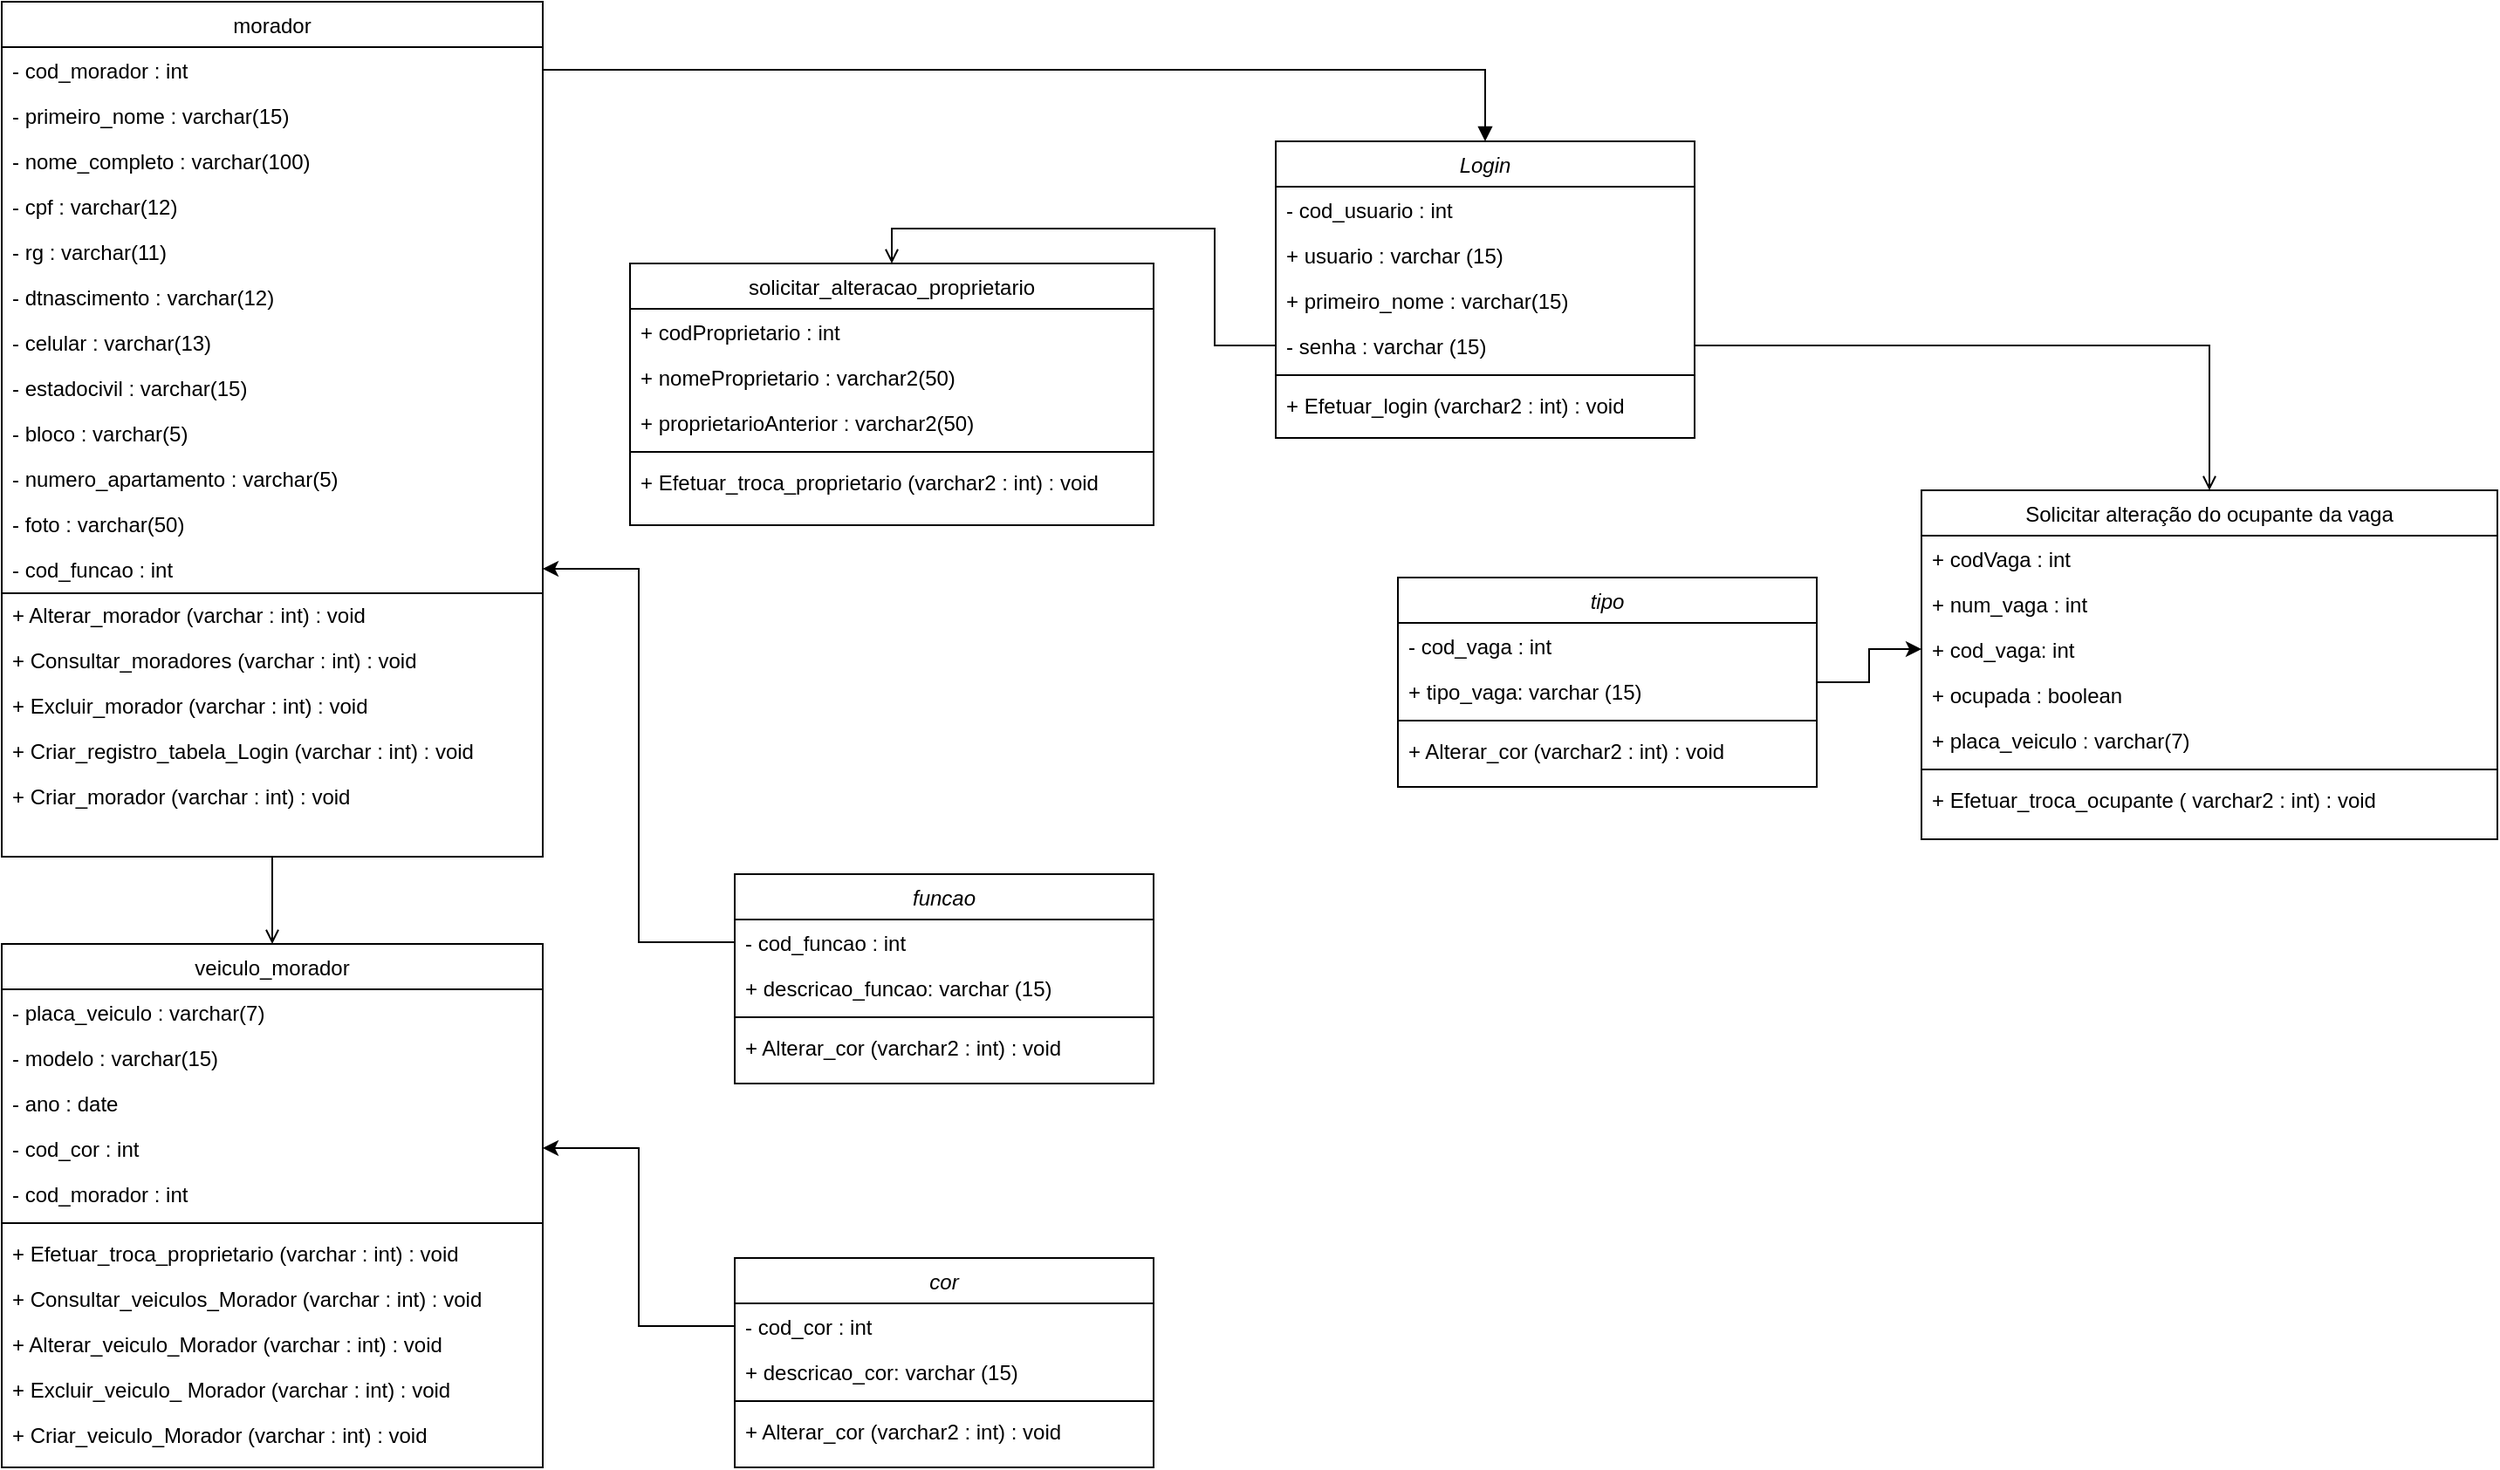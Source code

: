 <mxfile version="21.0.2" type="device"><diagram id="C5RBs43oDa-KdzZeNtuy" name="Page-1"><mxGraphModel dx="2876" dy="1091" grid="1" gridSize="10" guides="1" tooltips="1" connect="1" arrows="1" fold="1" page="1" pageScale="1" pageWidth="827" pageHeight="1169" math="0" shadow="0"><root><mxCell id="WIyWlLk6GJQsqaUBKTNV-0"/><mxCell id="WIyWlLk6GJQsqaUBKTNV-1" parent="WIyWlLk6GJQsqaUBKTNV-0"/><mxCell id="zkfFHV4jXpPFQw0GAbJ--0" value="Login" style="swimlane;fontStyle=2;align=center;verticalAlign=top;childLayout=stackLayout;horizontal=1;startSize=26;horizontalStack=0;resizeParent=1;resizeLast=0;collapsible=1;marginBottom=0;rounded=0;shadow=0;strokeWidth=1;" parent="WIyWlLk6GJQsqaUBKTNV-1" vertex="1"><mxGeometry x="400" y="110" width="240" height="170" as="geometry"><mxRectangle x="230" y="140" width="160" height="26" as="alternateBounds"/></mxGeometry></mxCell><mxCell id="zkfFHV4jXpPFQw0GAbJ--1" value="- cod_usuario : int" style="text;align=left;verticalAlign=top;spacingLeft=4;spacingRight=4;overflow=hidden;rotatable=0;points=[[0,0.5],[1,0.5]];portConstraint=eastwest;" parent="zkfFHV4jXpPFQw0GAbJ--0" vertex="1"><mxGeometry y="26" width="240" height="26" as="geometry"/></mxCell><mxCell id="LRQuGb5j_xA6_B6WfYQf-48" value="+ usuario : varchar (15)" style="text;align=left;verticalAlign=top;spacingLeft=4;spacingRight=4;overflow=hidden;rotatable=0;points=[[0,0.5],[1,0.5]];portConstraint=eastwest;" parent="zkfFHV4jXpPFQw0GAbJ--0" vertex="1"><mxGeometry y="52" width="240" height="26" as="geometry"/></mxCell><mxCell id="6pDLGhUqXUG5PRyKiHte-0" value="+ primeiro_nome : varchar(15)" style="text;align=left;verticalAlign=top;spacingLeft=4;spacingRight=4;overflow=hidden;rotatable=0;points=[[0,0.5],[1,0.5]];portConstraint=eastwest;" parent="zkfFHV4jXpPFQw0GAbJ--0" vertex="1"><mxGeometry y="78" width="240" height="26" as="geometry"/></mxCell><mxCell id="zkfFHV4jXpPFQw0GAbJ--2" value="- senha : varchar (15)" style="text;align=left;verticalAlign=top;spacingLeft=4;spacingRight=4;overflow=hidden;rotatable=0;points=[[0,0.5],[1,0.5]];portConstraint=eastwest;rounded=0;shadow=0;html=0;" parent="zkfFHV4jXpPFQw0GAbJ--0" vertex="1"><mxGeometry y="104" width="240" height="26" as="geometry"/></mxCell><mxCell id="zkfFHV4jXpPFQw0GAbJ--4" value="" style="line;html=1;strokeWidth=1;align=left;verticalAlign=middle;spacingTop=-1;spacingLeft=3;spacingRight=3;rotatable=0;labelPosition=right;points=[];portConstraint=eastwest;" parent="zkfFHV4jXpPFQw0GAbJ--0" vertex="1"><mxGeometry y="130" width="240" height="8" as="geometry"/></mxCell><mxCell id="zkfFHV4jXpPFQw0GAbJ--5" value="+ Efetuar_login (varchar2 : int) : void" style="text;align=left;verticalAlign=top;spacingLeft=4;spacingRight=4;overflow=hidden;rotatable=0;points=[[0,0.5],[1,0.5]];portConstraint=eastwest;" parent="zkfFHV4jXpPFQw0GAbJ--0" vertex="1"><mxGeometry y="138" width="240" height="26" as="geometry"/></mxCell><mxCell id="zkfFHV4jXpPFQw0GAbJ--6" value="solicitar_alteracao_proprietario" style="swimlane;fontStyle=0;align=center;verticalAlign=top;childLayout=stackLayout;horizontal=1;startSize=26;horizontalStack=0;resizeParent=1;resizeLast=0;collapsible=1;marginBottom=0;rounded=0;shadow=0;strokeWidth=1;" parent="WIyWlLk6GJQsqaUBKTNV-1" vertex="1"><mxGeometry x="30" y="180" width="300" height="150" as="geometry"><mxRectangle x="130" y="380" width="160" height="26" as="alternateBounds"/></mxGeometry></mxCell><mxCell id="zkfFHV4jXpPFQw0GAbJ--7" value="+ codProprietario : int " style="text;align=left;verticalAlign=top;spacingLeft=4;spacingRight=4;overflow=hidden;rotatable=0;points=[[0,0.5],[1,0.5]];portConstraint=eastwest;" parent="zkfFHV4jXpPFQw0GAbJ--6" vertex="1"><mxGeometry y="26" width="300" height="26" as="geometry"/></mxCell><mxCell id="zkfFHV4jXpPFQw0GAbJ--8" value="+ nomeProprietario : varchar2(50)" style="text;align=left;verticalAlign=top;spacingLeft=4;spacingRight=4;overflow=hidden;rotatable=0;points=[[0,0.5],[1,0.5]];portConstraint=eastwest;rounded=0;shadow=0;html=0;" parent="zkfFHV4jXpPFQw0GAbJ--6" vertex="1"><mxGeometry y="52" width="300" height="26" as="geometry"/></mxCell><mxCell id="zkfFHV4jXpPFQw0GAbJ--11" value="+ proprietarioAnterior : varchar2(50)" style="text;align=left;verticalAlign=top;spacingLeft=4;spacingRight=4;overflow=hidden;rotatable=0;points=[[0,0.5],[1,0.5]];portConstraint=eastwest;" parent="zkfFHV4jXpPFQw0GAbJ--6" vertex="1"><mxGeometry y="78" width="300" height="26" as="geometry"/></mxCell><mxCell id="zkfFHV4jXpPFQw0GAbJ--9" value="" style="line;html=1;strokeWidth=1;align=left;verticalAlign=middle;spacingTop=-1;spacingLeft=3;spacingRight=3;rotatable=0;labelPosition=right;points=[];portConstraint=eastwest;" parent="zkfFHV4jXpPFQw0GAbJ--6" vertex="1"><mxGeometry y="104" width="300" height="8" as="geometry"/></mxCell><mxCell id="zkfFHV4jXpPFQw0GAbJ--10" value="+ Efetuar_troca_proprietario (varchar2 : int) : void" style="text;align=left;verticalAlign=top;spacingLeft=4;spacingRight=4;overflow=hidden;rotatable=0;points=[[0,0.5],[1,0.5]];portConstraint=eastwest;fontStyle=0" parent="zkfFHV4jXpPFQw0GAbJ--6" vertex="1"><mxGeometry y="112" width="300" height="26" as="geometry"/></mxCell><mxCell id="LRQuGb5j_xA6_B6WfYQf-61" style="edgeStyle=orthogonalEdgeStyle;rounded=0;orthogonalLoop=1;jettySize=auto;html=1;exitX=0.5;exitY=1;exitDx=0;exitDy=0;entryX=0.5;entryY=0;entryDx=0;entryDy=0;endArrow=open;endFill=0;" parent="WIyWlLk6GJQsqaUBKTNV-1" source="zkfFHV4jXpPFQw0GAbJ--13" target="LRQuGb5j_xA6_B6WfYQf-49" edge="1"><mxGeometry relative="1" as="geometry"/></mxCell><mxCell id="zkfFHV4jXpPFQw0GAbJ--13" value="morador" style="swimlane;fontStyle=0;align=center;verticalAlign=top;childLayout=stackLayout;horizontal=1;startSize=26;horizontalStack=0;resizeParent=1;resizeLast=0;collapsible=1;marginBottom=0;rounded=0;shadow=0;strokeWidth=1;" parent="WIyWlLk6GJQsqaUBKTNV-1" vertex="1"><mxGeometry x="-330" y="30" width="310" height="490" as="geometry"><mxRectangle x="340" y="380" width="170" height="26" as="alternateBounds"/></mxGeometry></mxCell><mxCell id="zkfFHV4jXpPFQw0GAbJ--14" value="- cod_morador : int" style="text;align=left;verticalAlign=top;spacingLeft=4;spacingRight=4;overflow=hidden;rotatable=0;points=[[0,0.5],[1,0.5]];portConstraint=eastwest;" parent="zkfFHV4jXpPFQw0GAbJ--13" vertex="1"><mxGeometry y="26" width="310" height="26" as="geometry"/></mxCell><mxCell id="LRQuGb5j_xA6_B6WfYQf-16" value="- primeiro_nome : varchar(15)" style="text;align=left;verticalAlign=top;spacingLeft=4;spacingRight=4;overflow=hidden;rotatable=0;points=[[0,0.5],[1,0.5]];portConstraint=eastwest;" parent="zkfFHV4jXpPFQw0GAbJ--13" vertex="1"><mxGeometry y="52" width="310" height="26" as="geometry"/></mxCell><mxCell id="LRQuGb5j_xA6_B6WfYQf-15" value="- nome_completo : varchar(100)" style="text;align=left;verticalAlign=top;spacingLeft=4;spacingRight=4;overflow=hidden;rotatable=0;points=[[0,0.5],[1,0.5]];portConstraint=eastwest;" parent="zkfFHV4jXpPFQw0GAbJ--13" vertex="1"><mxGeometry y="78" width="310" height="26" as="geometry"/></mxCell><mxCell id="LRQuGb5j_xA6_B6WfYQf-18" value="- cpf : varchar(12)" style="text;align=left;verticalAlign=top;spacingLeft=4;spacingRight=4;overflow=hidden;rotatable=0;points=[[0,0.5],[1,0.5]];portConstraint=eastwest;" parent="zkfFHV4jXpPFQw0GAbJ--13" vertex="1"><mxGeometry y="104" width="310" height="26" as="geometry"/></mxCell><mxCell id="LRQuGb5j_xA6_B6WfYQf-19" value="- rg : varchar(11)" style="text;align=left;verticalAlign=top;spacingLeft=4;spacingRight=4;overflow=hidden;rotatable=0;points=[[0,0.5],[1,0.5]];portConstraint=eastwest;" parent="zkfFHV4jXpPFQw0GAbJ--13" vertex="1"><mxGeometry y="130" width="310" height="26" as="geometry"/></mxCell><mxCell id="LRQuGb5j_xA6_B6WfYQf-20" value="- dtnascimento : varchar(12)" style="text;align=left;verticalAlign=top;spacingLeft=4;spacingRight=4;overflow=hidden;rotatable=0;points=[[0,0.5],[1,0.5]];portConstraint=eastwest;" parent="zkfFHV4jXpPFQw0GAbJ--13" vertex="1"><mxGeometry y="156" width="310" height="26" as="geometry"/></mxCell><mxCell id="LRQuGb5j_xA6_B6WfYQf-21" value="- celular : varchar(13)" style="text;align=left;verticalAlign=top;spacingLeft=4;spacingRight=4;overflow=hidden;rotatable=0;points=[[0,0.5],[1,0.5]];portConstraint=eastwest;" parent="zkfFHV4jXpPFQw0GAbJ--13" vertex="1"><mxGeometry y="182" width="310" height="26" as="geometry"/></mxCell><mxCell id="LRQuGb5j_xA6_B6WfYQf-22" value="- estadocivil : varchar(15)" style="text;align=left;verticalAlign=top;spacingLeft=4;spacingRight=4;overflow=hidden;rotatable=0;points=[[0,0.5],[1,0.5]];portConstraint=eastwest;" parent="zkfFHV4jXpPFQw0GAbJ--13" vertex="1"><mxGeometry y="208" width="310" height="26" as="geometry"/></mxCell><mxCell id="LRQuGb5j_xA6_B6WfYQf-23" value="- bloco : varchar(5)" style="text;align=left;verticalAlign=top;spacingLeft=4;spacingRight=4;overflow=hidden;rotatable=0;points=[[0,0.5],[1,0.5]];portConstraint=eastwest;" parent="zkfFHV4jXpPFQw0GAbJ--13" vertex="1"><mxGeometry y="234" width="310" height="26" as="geometry"/></mxCell><mxCell id="LRQuGb5j_xA6_B6WfYQf-37" value="- numero_apartamento : varchar(5)" style="text;align=left;verticalAlign=top;spacingLeft=4;spacingRight=4;overflow=hidden;rotatable=0;points=[[0,0.5],[1,0.5]];portConstraint=eastwest;" parent="zkfFHV4jXpPFQw0GAbJ--13" vertex="1"><mxGeometry y="260" width="310" height="26" as="geometry"/></mxCell><mxCell id="vSTy3Mm5Dxz671TIMzaY-8" value="- foto : varchar(50)" style="text;align=left;verticalAlign=top;spacingLeft=4;spacingRight=4;overflow=hidden;rotatable=0;points=[[0,0.5],[1,0.5]];portConstraint=eastwest;" parent="zkfFHV4jXpPFQw0GAbJ--13" vertex="1"><mxGeometry y="286" width="310" height="26" as="geometry"/></mxCell><mxCell id="LRQuGb5j_xA6_B6WfYQf-39" value="- cod_funcao : int" style="text;align=left;verticalAlign=top;spacingLeft=4;spacingRight=4;overflow=hidden;rotatable=0;points=[[0,0.5],[1,0.5]];portConstraint=eastwest;" parent="zkfFHV4jXpPFQw0GAbJ--13" vertex="1"><mxGeometry y="312" width="310" height="26" as="geometry"/></mxCell><mxCell id="tv9EjpVITj8enCMvXaZc-11" value="" style="endArrow=none;html=1;rounded=0;" parent="zkfFHV4jXpPFQw0GAbJ--13" edge="1"><mxGeometry width="50" height="50" relative="1" as="geometry"><mxPoint y="339" as="sourcePoint"/><mxPoint x="310" y="339" as="targetPoint"/></mxGeometry></mxCell><mxCell id="tv9EjpVITj8enCMvXaZc-14" value="+ Alterar_morador (varchar : int) : void" style="text;align=left;verticalAlign=top;spacingLeft=4;spacingRight=4;overflow=hidden;rotatable=0;points=[[0,0.5],[1,0.5]];portConstraint=eastwest;fontStyle=0" parent="zkfFHV4jXpPFQw0GAbJ--13" vertex="1"><mxGeometry y="338" width="310" height="26" as="geometry"/></mxCell><mxCell id="tv9EjpVITj8enCMvXaZc-13" value="+ Consultar_moradores (varchar : int) : void" style="text;align=left;verticalAlign=top;spacingLeft=4;spacingRight=4;overflow=hidden;rotatable=0;points=[[0,0.5],[1,0.5]];portConstraint=eastwest;fontStyle=0" parent="zkfFHV4jXpPFQw0GAbJ--13" vertex="1"><mxGeometry y="364" width="310" height="26" as="geometry"/></mxCell><mxCell id="tv9EjpVITj8enCMvXaZc-15" value="+ Excluir_morador (varchar : int) : void" style="text;align=left;verticalAlign=top;spacingLeft=4;spacingRight=4;overflow=hidden;rotatable=0;points=[[0,0.5],[1,0.5]];portConstraint=eastwest;fontStyle=0" parent="zkfFHV4jXpPFQw0GAbJ--13" vertex="1"><mxGeometry y="390" width="310" height="26" as="geometry"/></mxCell><mxCell id="tv9EjpVITj8enCMvXaZc-17" value="+ Criar_registro_tabela_Login (varchar : int) : void" style="text;align=left;verticalAlign=top;spacingLeft=4;spacingRight=4;overflow=hidden;rotatable=0;points=[[0,0.5],[1,0.5]];portConstraint=eastwest;fontStyle=0" parent="zkfFHV4jXpPFQw0GAbJ--13" vertex="1"><mxGeometry y="416" width="310" height="26" as="geometry"/></mxCell><mxCell id="tv9EjpVITj8enCMvXaZc-16" value="+ Criar_morador (varchar : int) : void" style="text;align=left;verticalAlign=top;spacingLeft=4;spacingRight=4;overflow=hidden;rotatable=0;points=[[0,0.5],[1,0.5]];portConstraint=eastwest;fontStyle=0" parent="zkfFHV4jXpPFQw0GAbJ--13" vertex="1"><mxGeometry y="442" width="310" height="26" as="geometry"/></mxCell><mxCell id="zkfFHV4jXpPFQw0GAbJ--17" value="Solicitar alteração do ocupante da vaga" style="swimlane;fontStyle=0;align=center;verticalAlign=top;childLayout=stackLayout;horizontal=1;startSize=26;horizontalStack=0;resizeParent=1;resizeLast=0;collapsible=1;marginBottom=0;rounded=0;shadow=0;strokeWidth=1;" parent="WIyWlLk6GJQsqaUBKTNV-1" vertex="1"><mxGeometry x="770" y="310" width="330" height="200" as="geometry"><mxRectangle x="550" y="140" width="160" height="26" as="alternateBounds"/></mxGeometry></mxCell><mxCell id="zkfFHV4jXpPFQw0GAbJ--18" value="+ codVaga : int" style="text;align=left;verticalAlign=top;spacingLeft=4;spacingRight=4;overflow=hidden;rotatable=0;points=[[0,0.5],[1,0.5]];portConstraint=eastwest;" parent="zkfFHV4jXpPFQw0GAbJ--17" vertex="1"><mxGeometry y="26" width="330" height="26" as="geometry"/></mxCell><mxCell id="6pDLGhUqXUG5PRyKiHte-1" value="+ num_vaga : int" style="text;align=left;verticalAlign=top;spacingLeft=4;spacingRight=4;overflow=hidden;rotatable=0;points=[[0,0.5],[1,0.5]];portConstraint=eastwest;" parent="zkfFHV4jXpPFQw0GAbJ--17" vertex="1"><mxGeometry y="52" width="330" height="26" as="geometry"/></mxCell><mxCell id="zkfFHV4jXpPFQw0GAbJ--19" value="+ cod_vaga: int" style="text;align=left;verticalAlign=top;spacingLeft=4;spacingRight=4;overflow=hidden;rotatable=0;points=[[0,0.5],[1,0.5]];portConstraint=eastwest;rounded=0;shadow=0;html=0;" parent="zkfFHV4jXpPFQw0GAbJ--17" vertex="1"><mxGeometry y="78" width="330" height="26" as="geometry"/></mxCell><mxCell id="zkfFHV4jXpPFQw0GAbJ--20" value="+ ocupada : boolean" style="text;align=left;verticalAlign=top;spacingLeft=4;spacingRight=4;overflow=hidden;rotatable=0;points=[[0,0.5],[1,0.5]];portConstraint=eastwest;rounded=0;shadow=0;html=0;" parent="zkfFHV4jXpPFQw0GAbJ--17" vertex="1"><mxGeometry y="104" width="330" height="26" as="geometry"/></mxCell><mxCell id="zkfFHV4jXpPFQw0GAbJ--21" value="+ placa_veiculo : varchar(7)" style="text;align=left;verticalAlign=top;spacingLeft=4;spacingRight=4;overflow=hidden;rotatable=0;points=[[0,0.5],[1,0.5]];portConstraint=eastwest;rounded=0;shadow=0;html=0;" parent="zkfFHV4jXpPFQw0GAbJ--17" vertex="1"><mxGeometry y="130" width="330" height="26" as="geometry"/></mxCell><mxCell id="zkfFHV4jXpPFQw0GAbJ--23" value="" style="line;html=1;strokeWidth=1;align=left;verticalAlign=middle;spacingTop=-1;spacingLeft=3;spacingRight=3;rotatable=0;labelPosition=right;points=[];portConstraint=eastwest;" parent="zkfFHV4jXpPFQw0GAbJ--17" vertex="1"><mxGeometry y="156" width="330" height="8" as="geometry"/></mxCell><mxCell id="zkfFHV4jXpPFQw0GAbJ--24" value="+ Efetuar_troca_ocupante ( varchar2 : int) : void" style="text;align=left;verticalAlign=top;spacingLeft=4;spacingRight=4;overflow=hidden;rotatable=0;points=[[0,0.5],[1,0.5]];portConstraint=eastwest;" parent="zkfFHV4jXpPFQw0GAbJ--17" vertex="1"><mxGeometry y="164" width="330" height="26" as="geometry"/></mxCell><mxCell id="LRQuGb5j_xA6_B6WfYQf-12" style="edgeStyle=orthogonalEdgeStyle;rounded=0;orthogonalLoop=1;jettySize=auto;html=1;exitX=1;exitY=0.5;exitDx=0;exitDy=0;entryX=0.5;entryY=0;entryDx=0;entryDy=0;endArrow=open;endFill=0;" parent="WIyWlLk6GJQsqaUBKTNV-1" source="zkfFHV4jXpPFQw0GAbJ--2" target="zkfFHV4jXpPFQw0GAbJ--17" edge="1"><mxGeometry relative="1" as="geometry"/></mxCell><mxCell id="LRQuGb5j_xA6_B6WfYQf-13" style="edgeStyle=orthogonalEdgeStyle;rounded=0;orthogonalLoop=1;jettySize=auto;html=1;exitX=0;exitY=0.5;exitDx=0;exitDy=0;entryX=0.5;entryY=0;entryDx=0;entryDy=0;endArrow=open;endFill=0;" parent="WIyWlLk6GJQsqaUBKTNV-1" source="zkfFHV4jXpPFQw0GAbJ--2" target="zkfFHV4jXpPFQw0GAbJ--6" edge="1"><mxGeometry relative="1" as="geometry"/></mxCell><mxCell id="LRQuGb5j_xA6_B6WfYQf-17" style="edgeStyle=orthogonalEdgeStyle;rounded=0;orthogonalLoop=1;jettySize=auto;html=1;endArrow=block;endFill=1;" parent="WIyWlLk6GJQsqaUBKTNV-1" source="zkfFHV4jXpPFQw0GAbJ--14" target="zkfFHV4jXpPFQw0GAbJ--0" edge="1"><mxGeometry relative="1" as="geometry"/></mxCell><mxCell id="LRQuGb5j_xA6_B6WfYQf-49" value="veiculo_morador" style="swimlane;fontStyle=0;align=center;verticalAlign=top;childLayout=stackLayout;horizontal=1;startSize=26;horizontalStack=0;resizeParent=1;resizeLast=0;collapsible=1;marginBottom=0;rounded=0;shadow=0;strokeWidth=1;" parent="WIyWlLk6GJQsqaUBKTNV-1" vertex="1"><mxGeometry x="-330" y="570" width="310" height="300" as="geometry"><mxRectangle x="340" y="380" width="170" height="26" as="alternateBounds"/></mxGeometry></mxCell><mxCell id="LRQuGb5j_xA6_B6WfYQf-51" value="- placa_veiculo : varchar(7)" style="text;align=left;verticalAlign=top;spacingLeft=4;spacingRight=4;overflow=hidden;rotatable=0;points=[[0,0.5],[1,0.5]];portConstraint=eastwest;" parent="LRQuGb5j_xA6_B6WfYQf-49" vertex="1"><mxGeometry y="26" width="310" height="26" as="geometry"/></mxCell><mxCell id="LRQuGb5j_xA6_B6WfYQf-52" value="- modelo : varchar(15)" style="text;align=left;verticalAlign=top;spacingLeft=4;spacingRight=4;overflow=hidden;rotatable=0;points=[[0,0.5],[1,0.5]];portConstraint=eastwest;" parent="LRQuGb5j_xA6_B6WfYQf-49" vertex="1"><mxGeometry y="52" width="310" height="26" as="geometry"/></mxCell><mxCell id="LRQuGb5j_xA6_B6WfYQf-53" value="- ano : date" style="text;align=left;verticalAlign=top;spacingLeft=4;spacingRight=4;overflow=hidden;rotatable=0;points=[[0,0.5],[1,0.5]];portConstraint=eastwest;" parent="LRQuGb5j_xA6_B6WfYQf-49" vertex="1"><mxGeometry y="78" width="310" height="26" as="geometry"/></mxCell><mxCell id="LRQuGb5j_xA6_B6WfYQf-54" value="- cod_cor : int" style="text;align=left;verticalAlign=top;spacingLeft=4;spacingRight=4;overflow=hidden;rotatable=0;points=[[0,0.5],[1,0.5]];portConstraint=eastwest;" parent="LRQuGb5j_xA6_B6WfYQf-49" vertex="1"><mxGeometry y="104" width="310" height="26" as="geometry"/></mxCell><mxCell id="LRQuGb5j_xA6_B6WfYQf-50" value="- cod_morador : int" style="text;align=left;verticalAlign=top;spacingLeft=4;spacingRight=4;overflow=hidden;rotatable=0;points=[[0,0.5],[1,0.5]];portConstraint=eastwest;" parent="LRQuGb5j_xA6_B6WfYQf-49" vertex="1"><mxGeometry y="130" width="310" height="26" as="geometry"/></mxCell><mxCell id="tv9EjpVITj8enCMvXaZc-0" value="" style="line;html=1;strokeWidth=1;align=left;verticalAlign=middle;spacingTop=-1;spacingLeft=3;spacingRight=3;rotatable=0;labelPosition=right;points=[];portConstraint=eastwest;" parent="LRQuGb5j_xA6_B6WfYQf-49" vertex="1"><mxGeometry y="156" width="310" height="8" as="geometry"/></mxCell><mxCell id="tv9EjpVITj8enCMvXaZc-2" value="+ Efetuar_troca_proprietario (varchar : int) : void" style="text;align=left;verticalAlign=top;spacingLeft=4;spacingRight=4;overflow=hidden;rotatable=0;points=[[0,0.5],[1,0.5]];portConstraint=eastwest;fontStyle=0" parent="LRQuGb5j_xA6_B6WfYQf-49" vertex="1"><mxGeometry y="164" width="310" height="26" as="geometry"/></mxCell><mxCell id="tv9EjpVITj8enCMvXaZc-5" value="+ Consultar_veiculos_Morador (varchar : int) : void" style="text;align=left;verticalAlign=top;spacingLeft=4;spacingRight=4;overflow=hidden;rotatable=0;points=[[0,0.5],[1,0.5]];portConstraint=eastwest;fontStyle=0" parent="LRQuGb5j_xA6_B6WfYQf-49" vertex="1"><mxGeometry y="190" width="310" height="26" as="geometry"/></mxCell><mxCell id="tv9EjpVITj8enCMvXaZc-6" value="+ Alterar_veiculo_Morador (varchar : int) : void" style="text;align=left;verticalAlign=top;spacingLeft=4;spacingRight=4;overflow=hidden;rotatable=0;points=[[0,0.5],[1,0.5]];portConstraint=eastwest;fontStyle=0" parent="LRQuGb5j_xA6_B6WfYQf-49" vertex="1"><mxGeometry y="216" width="310" height="26" as="geometry"/></mxCell><mxCell id="tv9EjpVITj8enCMvXaZc-7" value="+ Excluir_veiculo_ Morador (varchar : int) : void" style="text;align=left;verticalAlign=top;spacingLeft=4;spacingRight=4;overflow=hidden;rotatable=0;points=[[0,0.5],[1,0.5]];portConstraint=eastwest;fontStyle=0" parent="LRQuGb5j_xA6_B6WfYQf-49" vertex="1"><mxGeometry y="242" width="310" height="26" as="geometry"/></mxCell><mxCell id="tv9EjpVITj8enCMvXaZc-8" value="+ Criar_veiculo_Morador (varchar : int) : void" style="text;align=left;verticalAlign=top;spacingLeft=4;spacingRight=4;overflow=hidden;rotatable=0;points=[[0,0.5],[1,0.5]];portConstraint=eastwest;fontStyle=0" parent="LRQuGb5j_xA6_B6WfYQf-49" vertex="1"><mxGeometry y="268" width="310" height="26" as="geometry"/></mxCell><mxCell id="4X-bWNz-sefNNF3rUwyH-0" value="cor" style="swimlane;fontStyle=2;align=center;verticalAlign=top;childLayout=stackLayout;horizontal=1;startSize=26;horizontalStack=0;resizeParent=1;resizeLast=0;collapsible=1;marginBottom=0;rounded=0;shadow=0;strokeWidth=1;" vertex="1" parent="WIyWlLk6GJQsqaUBKTNV-1"><mxGeometry x="90" y="750" width="240" height="120" as="geometry"><mxRectangle x="230" y="140" width="160" height="26" as="alternateBounds"/></mxGeometry></mxCell><mxCell id="4X-bWNz-sefNNF3rUwyH-1" value="- cod_cor : int" style="text;align=left;verticalAlign=top;spacingLeft=4;spacingRight=4;overflow=hidden;rotatable=0;points=[[0,0.5],[1,0.5]];portConstraint=eastwest;" vertex="1" parent="4X-bWNz-sefNNF3rUwyH-0"><mxGeometry y="26" width="240" height="26" as="geometry"/></mxCell><mxCell id="4X-bWNz-sefNNF3rUwyH-2" value="+ descricao_cor: varchar (15)" style="text;align=left;verticalAlign=top;spacingLeft=4;spacingRight=4;overflow=hidden;rotatable=0;points=[[0,0.5],[1,0.5]];portConstraint=eastwest;" vertex="1" parent="4X-bWNz-sefNNF3rUwyH-0"><mxGeometry y="52" width="240" height="26" as="geometry"/></mxCell><mxCell id="4X-bWNz-sefNNF3rUwyH-5" value="" style="line;html=1;strokeWidth=1;align=left;verticalAlign=middle;spacingTop=-1;spacingLeft=3;spacingRight=3;rotatable=0;labelPosition=right;points=[];portConstraint=eastwest;" vertex="1" parent="4X-bWNz-sefNNF3rUwyH-0"><mxGeometry y="78" width="240" height="8" as="geometry"/></mxCell><mxCell id="4X-bWNz-sefNNF3rUwyH-6" value="+ Alterar_cor (varchar2 : int) : void" style="text;align=left;verticalAlign=top;spacingLeft=4;spacingRight=4;overflow=hidden;rotatable=0;points=[[0,0.5],[1,0.5]];portConstraint=eastwest;" vertex="1" parent="4X-bWNz-sefNNF3rUwyH-0"><mxGeometry y="86" width="240" height="26" as="geometry"/></mxCell><mxCell id="4X-bWNz-sefNNF3rUwyH-21" style="edgeStyle=orthogonalEdgeStyle;rounded=0;orthogonalLoop=1;jettySize=auto;html=1;entryX=0;entryY=0.5;entryDx=0;entryDy=0;" edge="1" parent="WIyWlLk6GJQsqaUBKTNV-1" source="4X-bWNz-sefNNF3rUwyH-7" target="zkfFHV4jXpPFQw0GAbJ--19"><mxGeometry relative="1" as="geometry"/></mxCell><mxCell id="4X-bWNz-sefNNF3rUwyH-7" value="tipo" style="swimlane;fontStyle=2;align=center;verticalAlign=top;childLayout=stackLayout;horizontal=1;startSize=26;horizontalStack=0;resizeParent=1;resizeLast=0;collapsible=1;marginBottom=0;rounded=0;shadow=0;strokeWidth=1;" vertex="1" parent="WIyWlLk6GJQsqaUBKTNV-1"><mxGeometry x="470" y="360" width="240" height="120" as="geometry"><mxRectangle x="230" y="140" width="160" height="26" as="alternateBounds"/></mxGeometry></mxCell><mxCell id="4X-bWNz-sefNNF3rUwyH-8" value="- cod_vaga : int" style="text;align=left;verticalAlign=top;spacingLeft=4;spacingRight=4;overflow=hidden;rotatable=0;points=[[0,0.5],[1,0.5]];portConstraint=eastwest;" vertex="1" parent="4X-bWNz-sefNNF3rUwyH-7"><mxGeometry y="26" width="240" height="26" as="geometry"/></mxCell><mxCell id="4X-bWNz-sefNNF3rUwyH-9" value="+ tipo_vaga: varchar (15)" style="text;align=left;verticalAlign=top;spacingLeft=4;spacingRight=4;overflow=hidden;rotatable=0;points=[[0,0.5],[1,0.5]];portConstraint=eastwest;" vertex="1" parent="4X-bWNz-sefNNF3rUwyH-7"><mxGeometry y="52" width="240" height="26" as="geometry"/></mxCell><mxCell id="4X-bWNz-sefNNF3rUwyH-10" value="" style="line;html=1;strokeWidth=1;align=left;verticalAlign=middle;spacingTop=-1;spacingLeft=3;spacingRight=3;rotatable=0;labelPosition=right;points=[];portConstraint=eastwest;" vertex="1" parent="4X-bWNz-sefNNF3rUwyH-7"><mxGeometry y="78" width="240" height="8" as="geometry"/></mxCell><mxCell id="4X-bWNz-sefNNF3rUwyH-11" value="+ Alterar_cor (varchar2 : int) : void" style="text;align=left;verticalAlign=top;spacingLeft=4;spacingRight=4;overflow=hidden;rotatable=0;points=[[0,0.5],[1,0.5]];portConstraint=eastwest;" vertex="1" parent="4X-bWNz-sefNNF3rUwyH-7"><mxGeometry y="86" width="240" height="26" as="geometry"/></mxCell><mxCell id="4X-bWNz-sefNNF3rUwyH-12" value="funcao" style="swimlane;fontStyle=2;align=center;verticalAlign=top;childLayout=stackLayout;horizontal=1;startSize=26;horizontalStack=0;resizeParent=1;resizeLast=0;collapsible=1;marginBottom=0;rounded=0;shadow=0;strokeWidth=1;" vertex="1" parent="WIyWlLk6GJQsqaUBKTNV-1"><mxGeometry x="90" y="530" width="240" height="120" as="geometry"><mxRectangle x="230" y="140" width="160" height="26" as="alternateBounds"/></mxGeometry></mxCell><mxCell id="4X-bWNz-sefNNF3rUwyH-13" value="- cod_funcao : int" style="text;align=left;verticalAlign=top;spacingLeft=4;spacingRight=4;overflow=hidden;rotatable=0;points=[[0,0.5],[1,0.5]];portConstraint=eastwest;" vertex="1" parent="4X-bWNz-sefNNF3rUwyH-12"><mxGeometry y="26" width="240" height="26" as="geometry"/></mxCell><mxCell id="4X-bWNz-sefNNF3rUwyH-14" value="+ descricao_funcao: varchar (15)" style="text;align=left;verticalAlign=top;spacingLeft=4;spacingRight=4;overflow=hidden;rotatable=0;points=[[0,0.5],[1,0.5]];portConstraint=eastwest;" vertex="1" parent="4X-bWNz-sefNNF3rUwyH-12"><mxGeometry y="52" width="240" height="26" as="geometry"/></mxCell><mxCell id="4X-bWNz-sefNNF3rUwyH-15" value="" style="line;html=1;strokeWidth=1;align=left;verticalAlign=middle;spacingTop=-1;spacingLeft=3;spacingRight=3;rotatable=0;labelPosition=right;points=[];portConstraint=eastwest;" vertex="1" parent="4X-bWNz-sefNNF3rUwyH-12"><mxGeometry y="78" width="240" height="8" as="geometry"/></mxCell><mxCell id="4X-bWNz-sefNNF3rUwyH-16" value="+ Alterar_cor (varchar2 : int) : void" style="text;align=left;verticalAlign=top;spacingLeft=4;spacingRight=4;overflow=hidden;rotatable=0;points=[[0,0.5],[1,0.5]];portConstraint=eastwest;" vertex="1" parent="4X-bWNz-sefNNF3rUwyH-12"><mxGeometry y="86" width="240" height="26" as="geometry"/></mxCell><mxCell id="4X-bWNz-sefNNF3rUwyH-22" style="edgeStyle=orthogonalEdgeStyle;rounded=0;orthogonalLoop=1;jettySize=auto;html=1;" edge="1" parent="WIyWlLk6GJQsqaUBKTNV-1" source="4X-bWNz-sefNNF3rUwyH-1" target="LRQuGb5j_xA6_B6WfYQf-54"><mxGeometry relative="1" as="geometry"/></mxCell><mxCell id="4X-bWNz-sefNNF3rUwyH-23" style="edgeStyle=orthogonalEdgeStyle;rounded=0;orthogonalLoop=1;jettySize=auto;html=1;" edge="1" parent="WIyWlLk6GJQsqaUBKTNV-1" source="4X-bWNz-sefNNF3rUwyH-13" target="LRQuGb5j_xA6_B6WfYQf-39"><mxGeometry relative="1" as="geometry"/></mxCell></root></mxGraphModel></diagram></mxfile>